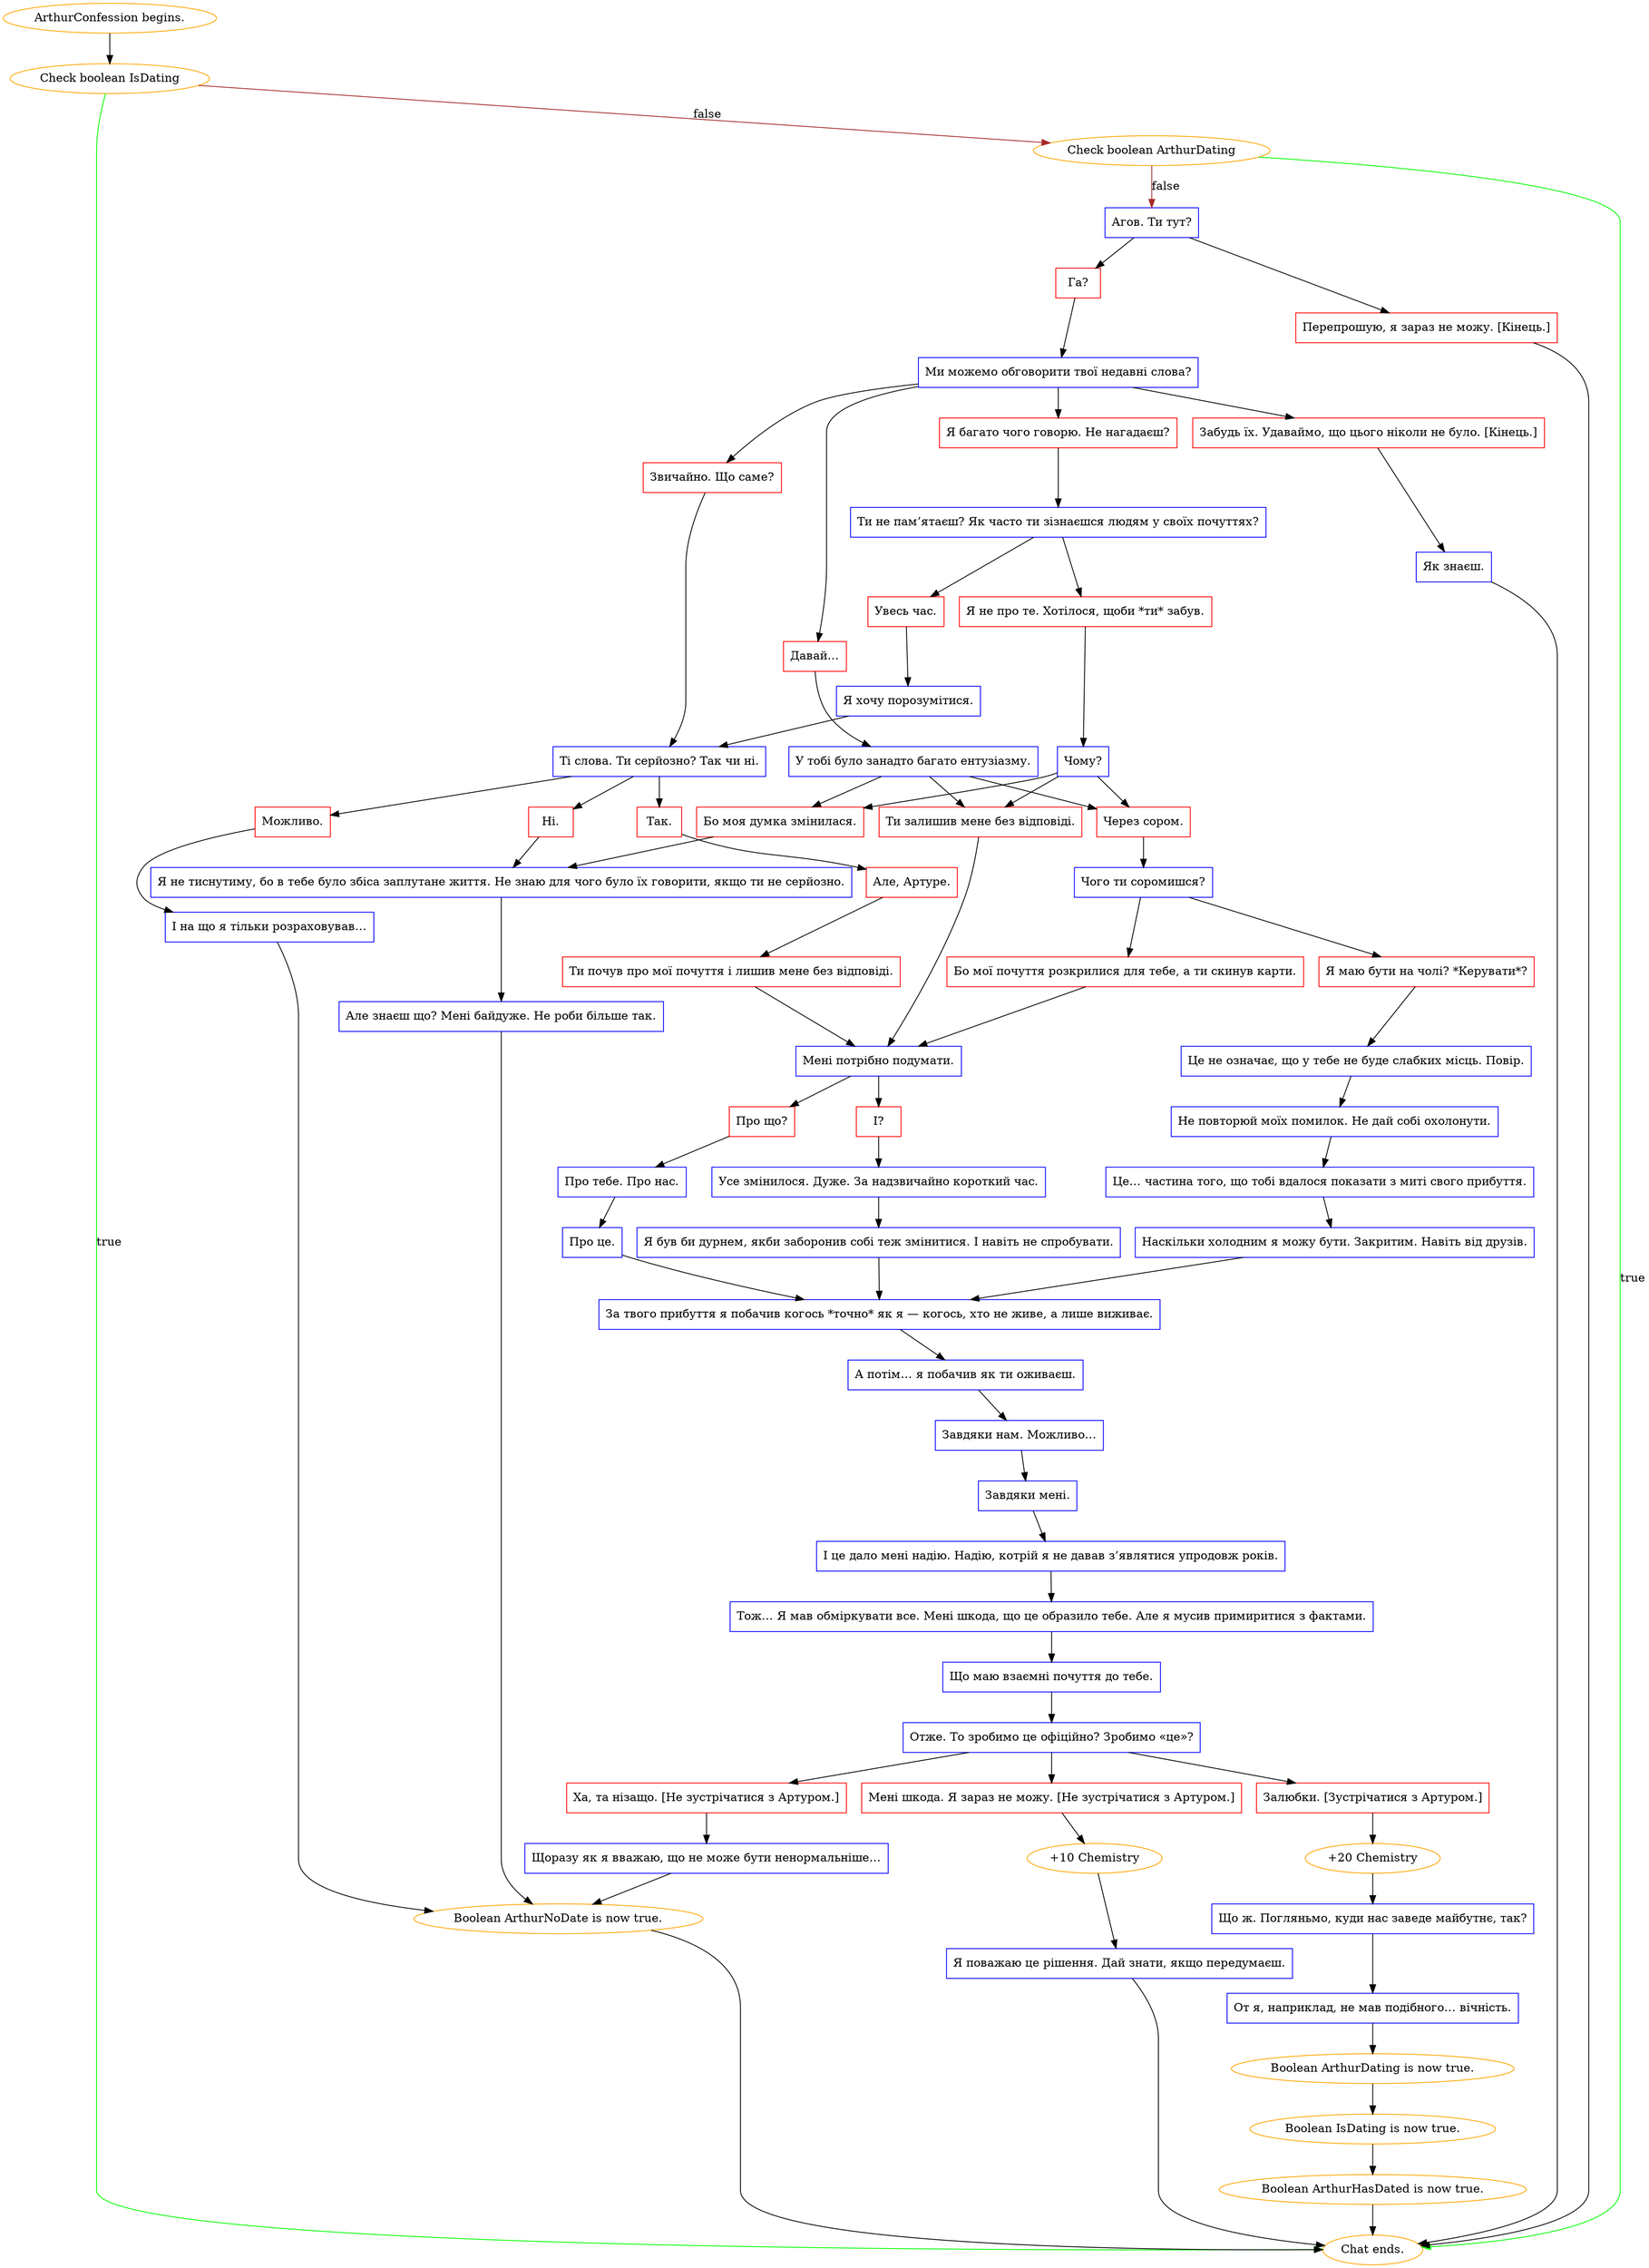 digraph {
	"ArthurConfession begins." [color=orange];
		"ArthurConfession begins." -> j3952146541;
	j3952146541 [label="Check boolean IsDating",color=orange];
		j3952146541 -> "Chat ends." [label=true,color=green];
		j3952146541 -> j1773280389 [label=false,color=brown];
	"Chat ends." [color=orange];
	j1773280389 [label="Check boolean ArthurDating",color=orange];
		j1773280389 -> "Chat ends." [label=true,color=green];
		j1773280389 -> j2150076375 [label=false,color=brown];
	j2150076375 [label="Агов. Ти тут?",shape=box,color=blue];
		j2150076375 -> j2003461042;
		j2150076375 -> j1924509330;
	j2003461042 [label="Га?",shape=box,color=red];
		j2003461042 -> j2082819677;
	j1924509330 [label="Перепрошую, я зараз не можу. [Кінець.]",shape=box,color=red];
		j1924509330 -> "Chat ends.";
	j2082819677 [label="Ми можемо обговорити твої недавні слова?",shape=box,color=blue];
		j2082819677 -> j93790103;
		j2082819677 -> j4129184760;
		j2082819677 -> j3902846056;
		j2082819677 -> j2911001840;
	j93790103 [label="Давай…",shape=box,color=red];
		j93790103 -> j999828072;
	j4129184760 [label="Я багато чого говорю. Не нагадаєш?",shape=box,color=red];
		j4129184760 -> j1870037016;
	j3902846056 [label="Звичайно. Що саме?",shape=box,color=red];
		j3902846056 -> j1795788463;
	j2911001840 [label="Забудь їх. Удаваймо, що цього ніколи не було. [Кінець.]",shape=box,color=red];
		j2911001840 -> j1082595733;
	j999828072 [label="У тобі було занадто багато ентузіазму.",shape=box,color=blue];
		j999828072 -> j3119697610;
		j999828072 -> j3848765653;
		j999828072 -> j1077101871;
	j1870037016 [label="Ти не пам’ятаєш? Як часто ти зізнаєшся людям у своїх почуттях?",shape=box,color=blue];
		j1870037016 -> j2155187680;
		j1870037016 -> j3854755028;
	j1795788463 [label="Ті слова. Ти серйозно? Так чи ні.",shape=box,color=blue];
		j1795788463 -> j2393287520;
		j1795788463 -> j1332911787;
		j1795788463 -> j965609702;
	j1082595733 [label="Як знаєш.",shape=box,color=blue];
		j1082595733 -> "Chat ends.";
	j3119697610 [label="Бо моя думка змінилася.",shape=box,color=red];
		j3119697610 -> j2609651816;
	j3848765653 [label="Ти залишив мене без відповіді.",shape=box,color=red];
		j3848765653 -> j3490535917;
	j1077101871 [label="Через сором.",shape=box,color=red];
		j1077101871 -> j1357975683;
	j2155187680 [label="Я не про те. Хотілося, щоби *ти* забув.",shape=box,color=red];
		j2155187680 -> j3017120260;
	j3854755028 [label="Увесь час.",shape=box,color=red];
		j3854755028 -> j97321234;
	j2393287520 [label="Так.",shape=box,color=red];
		j2393287520 -> j87819846;
	j1332911787 [label="Ні.",shape=box,color=red];
		j1332911787 -> j2609651816;
	j965609702 [label="Можливо.",shape=box,color=red];
		j965609702 -> j1839618232;
	j2609651816 [label="Я не тиснутиму, бо в тебе було збіса заплутане життя. Не знаю для чого було їх говорити, якщо ти не серйозно.",shape=box,color=blue];
		j2609651816 -> j3617694700;
	j3490535917 [label="Мені потрібно подумати.",shape=box,color=blue];
		j3490535917 -> j154844774;
		j3490535917 -> j1302000604;
	j1357975683 [label="Чого ти соромишся?",shape=box,color=blue];
		j1357975683 -> j3772295020;
		j1357975683 -> j212643252;
	j3017120260 [label="Чому?",shape=box,color=blue];
		j3017120260 -> j3119697610;
		j3017120260 -> j3848765653;
		j3017120260 -> j1077101871;
	j97321234 [label="Я хочу порозумітися.",shape=box,color=blue];
		j97321234 -> j1795788463;
	j87819846 [label="Але, Артуре.",shape=box,color=red];
		j87819846 -> j2249924417;
	j1839618232 [label="І на що я тільки розраховував…",shape=box,color=blue];
		j1839618232 -> j2533691464;
	j3617694700 [label="Але знаєш що? Мені байдуже. Не роби більше так.",shape=box,color=blue];
		j3617694700 -> j2533691464;
	j154844774 [label="Про що?",shape=box,color=red];
		j154844774 -> j2778117903;
	j1302000604 [label="І?",shape=box,color=red];
		j1302000604 -> j4095559336;
	j3772295020 [label="Я маю бути на чолі? *Керувати*?",shape=box,color=red];
		j3772295020 -> j205458650;
	j212643252 [label="Бо мої почуття розкрилися для тебе, а ти скинув карти.",shape=box,color=red];
		j212643252 -> j3490535917;
	j2249924417 [label="Ти почув про мої почуття і лишив мене без відповіді.",shape=box,color=red];
		j2249924417 -> j3490535917;
	j2533691464 [label="Boolean ArthurNoDate is now true.",color=orange];
		j2533691464 -> "Chat ends.";
	j2778117903 [label="Про тебе. Про нас.",shape=box,color=blue];
		j2778117903 -> j906419923;
	j4095559336 [label="Усе змінилося. Дуже. За надзвичайно короткий час.",shape=box,color=blue];
		j4095559336 -> j2705102591;
	j205458650 [label="Це не означає, що у тебе не буде слабких місць. Повір.",shape=box,color=blue];
		j205458650 -> j1706192410;
	j906419923 [label="Про це.",shape=box,color=blue];
		j906419923 -> j529089989;
	j2705102591 [label="Я був би дурнем, якби заборонив собі теж змінитися. І навіть не спробувати.",shape=box,color=blue];
		j2705102591 -> j529089989;
	j1706192410 [label="Не повторюй моїх помилок. Не дай собі охолонути.",shape=box,color=blue];
		j1706192410 -> j1571683006;
	j529089989 [label="За твого прибуття я побачив когось *точно* як я — когось, хто не живе, а лише виживає.",shape=box,color=blue];
		j529089989 -> j4206814273;
	j1571683006 [label="Це… частина того, що тобі вдалося показати з миті свого прибуття.",shape=box,color=blue];
		j1571683006 -> j2785248803;
	j4206814273 [label="А потім… я побачив як ти оживаєш.",shape=box,color=blue];
		j4206814273 -> j3051985877;
	j2785248803 [label="Наскільки холодним я можу бути. Закритим. Навіть від друзів.",shape=box,color=blue];
		j2785248803 -> j529089989;
	j3051985877 [label="Завдяки нам. Можливо…",shape=box,color=blue];
		j3051985877 -> j580438910;
	j580438910 [label="Завдяки мені.",shape=box,color=blue];
		j580438910 -> j2691833047;
	j2691833047 [label="І це дало мені надію. Надію, котрій я не давав з’являтися упродовж років.",shape=box,color=blue];
		j2691833047 -> j3263145050;
	j3263145050 [label="Тож… Я мав обміркувати все. Мені шкода, що це образило тебе. Але я мусив примиритися з фактами.",shape=box,color=blue];
		j3263145050 -> j1820218496;
	j1820218496 [label="Що маю взаємні почуття до тебе.",shape=box,color=blue];
		j1820218496 -> j2315396298;
	j2315396298 [label="Отже. То зробимо це офіційно? Зробимо «це»?",shape=box,color=blue];
		j2315396298 -> j4108218562;
		j2315396298 -> j262152746;
		j2315396298 -> j4080183656;
	j4108218562 [label="Залюбки. [Зустрічатися з Артуром.]",shape=box,color=red];
		j4108218562 -> j1789689451;
	j262152746 [label="Мені шкода. Я зараз не можу. [Не зустрічатися з Артуром.]",shape=box,color=red];
		j262152746 -> j2016042312;
	j4080183656 [label="Ха, та нізащо. [Не зустрічатися з Артуром.]",shape=box,color=red];
		j4080183656 -> j203456031;
	j1789689451 [label="+20 Chemistry",color=orange];
		j1789689451 -> j925382140;
	j2016042312 [label="+10 Chemistry",color=orange];
		j2016042312 -> j2941194724;
	j203456031 [label="Щоразу як я вважаю, що не може бути ненормальніше…",shape=box,color=blue];
		j203456031 -> j2533691464;
	j925382140 [label="Що ж. Погляньмо, куди нас заведе майбутнє, так?",shape=box,color=blue];
		j925382140 -> j3738564296;
	j2941194724 [label="Я поважаю це рішення. Дай знати, якщо передумаєш.",shape=box,color=blue];
		j2941194724 -> "Chat ends.";
	j3738564296 [label="От я, наприклад, не мав подібного… вічність.",shape=box,color=blue];
		j3738564296 -> j3371696257;
	j3371696257 [label="Boolean ArthurDating is now true.",color=orange];
		j3371696257 -> j3139269659;
	j3139269659 [label="Boolean IsDating is now true.",color=orange];
		j3139269659 -> j3103123730;
	j3103123730 [label="Boolean ArthurHasDated is now true.",color=orange];
		j3103123730 -> "Chat ends.";
}
